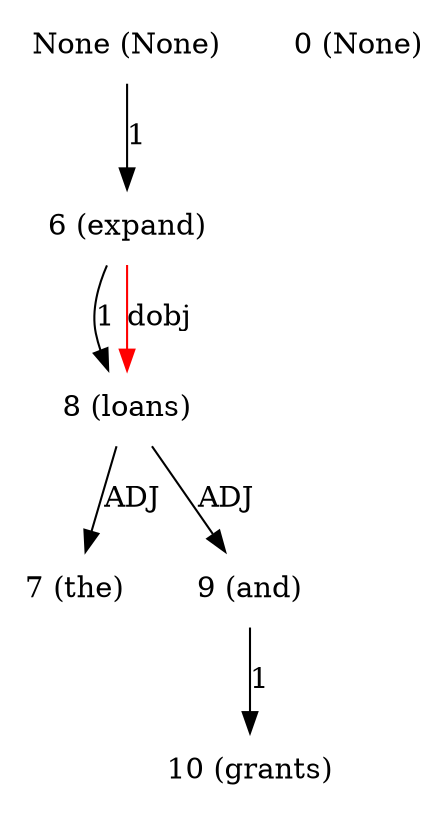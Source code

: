 digraph G{
edge [dir=forward]
node [shape=plaintext]

None [label="None (None)"]
None -> 6 [label="1"]
0 [label="0 (None)"]
6 [label="6 (expand)"]
6 -> 8 [label="1"]
7 [label="7 (the)"]
8 [label="8 (loans)"]
8 -> 7 [label="ADJ"]
8 -> 9 [label="ADJ"]
6 -> 8 [label="dobj", color="red"]
9 [label="9 (and)"]
9 -> 10 [label="1"]
10 [label="10 (grants)"]
}

